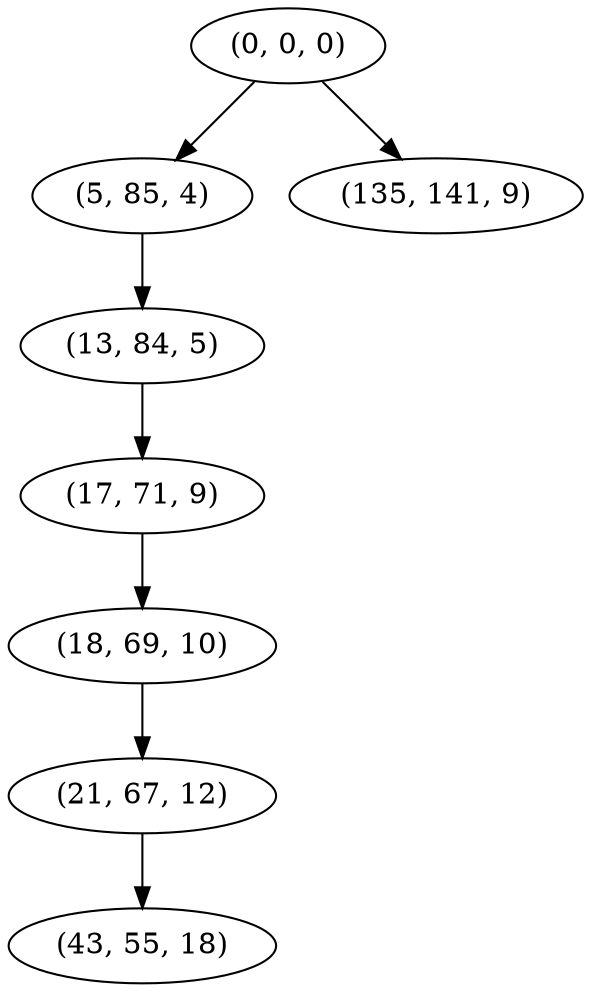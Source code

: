 digraph tree {
    "(0, 0, 0)";
    "(5, 85, 4)";
    "(13, 84, 5)";
    "(17, 71, 9)";
    "(18, 69, 10)";
    "(21, 67, 12)";
    "(43, 55, 18)";
    "(135, 141, 9)";
    "(0, 0, 0)" -> "(5, 85, 4)";
    "(0, 0, 0)" -> "(135, 141, 9)";
    "(5, 85, 4)" -> "(13, 84, 5)";
    "(13, 84, 5)" -> "(17, 71, 9)";
    "(17, 71, 9)" -> "(18, 69, 10)";
    "(18, 69, 10)" -> "(21, 67, 12)";
    "(21, 67, 12)" -> "(43, 55, 18)";
}
